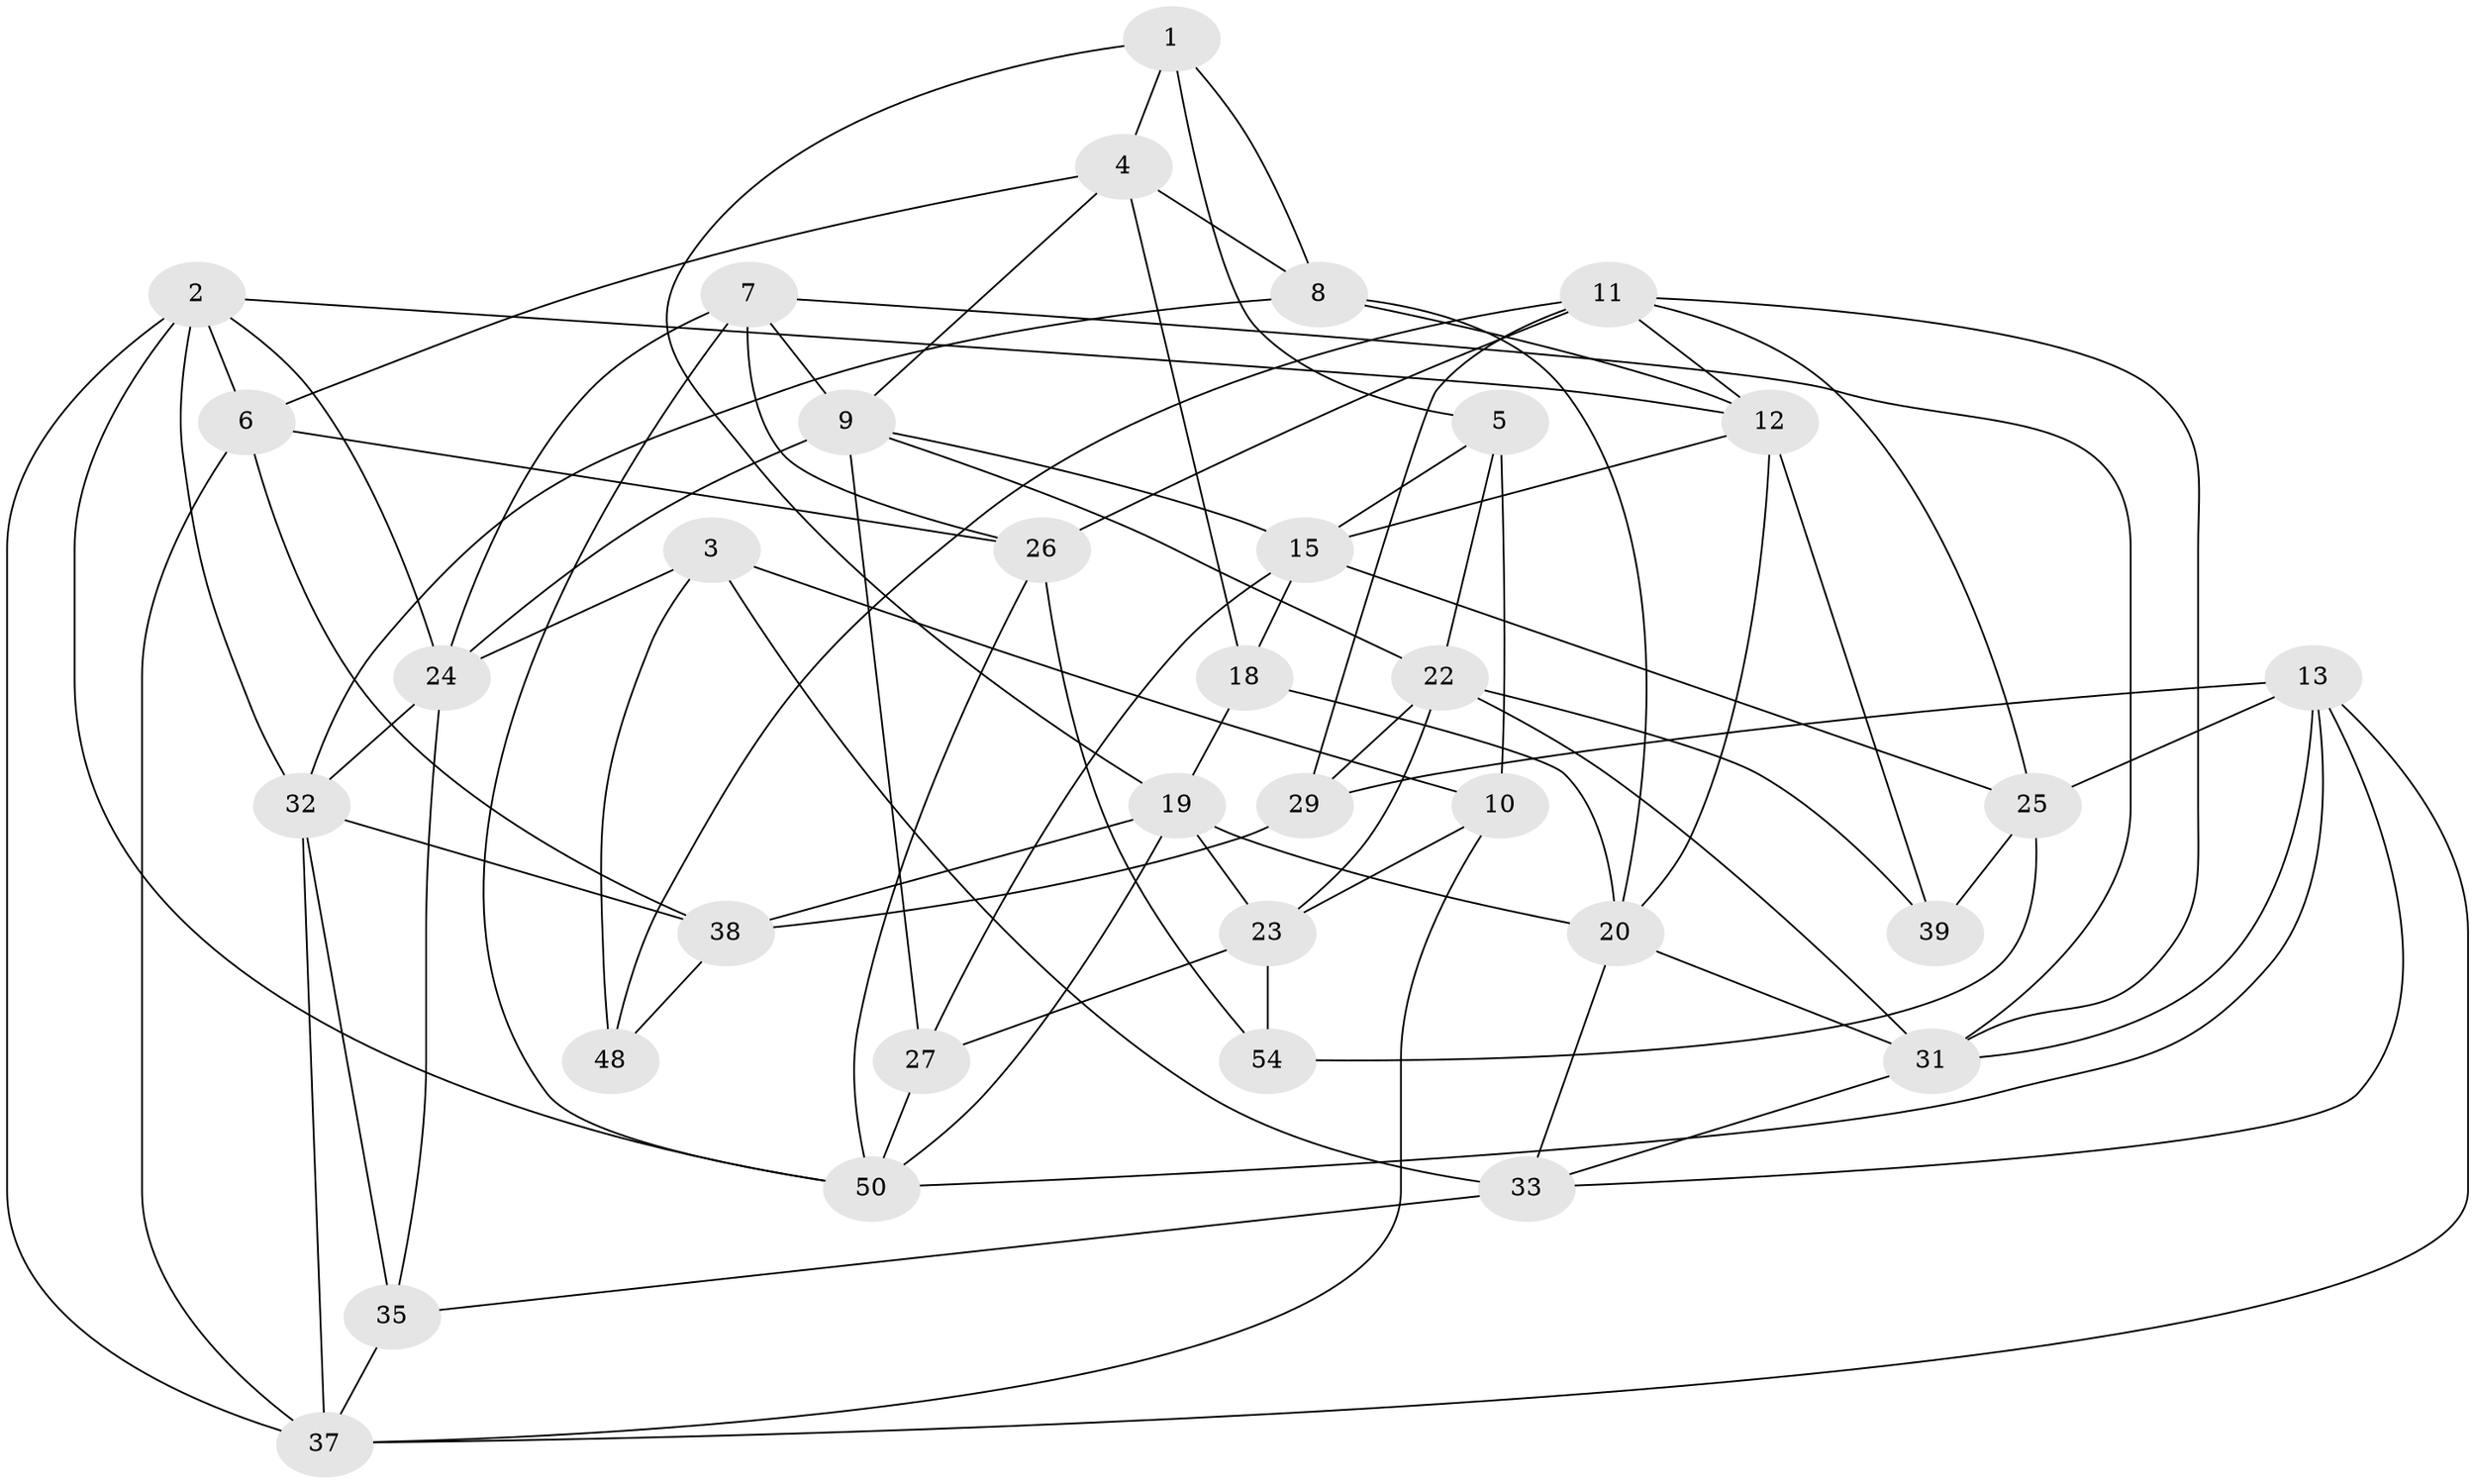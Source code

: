 // original degree distribution, {4: 1.0}
// Generated by graph-tools (version 1.1) at 2025/42/03/06/25 10:42:19]
// undirected, 34 vertices, 85 edges
graph export_dot {
graph [start="1"]
  node [color=gray90,style=filled];
  1;
  2 [super="+16"];
  3 [super="+46"];
  4 [super="+51"];
  5;
  6 [super="+17"];
  7 [super="+57"];
  8 [super="+21"];
  9 [super="+14"];
  10;
  11 [super="+55"];
  12 [super="+58"];
  13 [super="+30"];
  15 [super="+43"];
  18;
  19 [super="+52"];
  20 [super="+36"];
  22 [super="+40"];
  23 [super="+28"];
  24 [super="+34"];
  25 [super="+56"];
  26 [super="+49"];
  27;
  29;
  31 [super="+42"];
  32 [super="+45"];
  33 [super="+41"];
  35;
  37 [super="+44"];
  38 [super="+47"];
  39;
  48;
  50 [super="+53"];
  54;
  1 -- 19;
  1 -- 5;
  1 -- 8;
  1 -- 4;
  2 -- 12;
  2 -- 24;
  2 -- 32;
  2 -- 50;
  2 -- 37;
  2 -- 6;
  3 -- 33 [weight=2];
  3 -- 48 [weight=2];
  3 -- 10;
  3 -- 24;
  4 -- 18;
  4 -- 6;
  4 -- 8 [weight=2];
  4 -- 9;
  5 -- 22;
  5 -- 15;
  5 -- 10;
  6 -- 38 [weight=2];
  6 -- 37;
  6 -- 26;
  7 -- 50;
  7 -- 31;
  7 -- 9;
  7 -- 26 [weight=2];
  7 -- 24;
  8 -- 32;
  8 -- 12;
  8 -- 20;
  9 -- 24;
  9 -- 27;
  9 -- 22;
  9 -- 15;
  10 -- 37;
  10 -- 23;
  11 -- 29;
  11 -- 48;
  11 -- 26;
  11 -- 12;
  11 -- 25;
  11 -- 31;
  12 -- 39;
  12 -- 20;
  12 -- 15;
  13 -- 37;
  13 -- 25;
  13 -- 31;
  13 -- 33;
  13 -- 29;
  13 -- 50;
  15 -- 18;
  15 -- 27;
  15 -- 25;
  18 -- 20;
  18 -- 19;
  19 -- 23;
  19 -- 20;
  19 -- 50;
  19 -- 38;
  20 -- 33;
  20 -- 31;
  22 -- 29;
  22 -- 23;
  22 -- 31;
  22 -- 39;
  23 -- 54 [weight=2];
  23 -- 27;
  24 -- 32;
  24 -- 35;
  25 -- 39 [weight=2];
  25 -- 54;
  26 -- 54;
  26 -- 50;
  27 -- 50;
  29 -- 38;
  31 -- 33;
  32 -- 35;
  32 -- 37;
  32 -- 38;
  33 -- 35;
  35 -- 37;
  38 -- 48;
}
